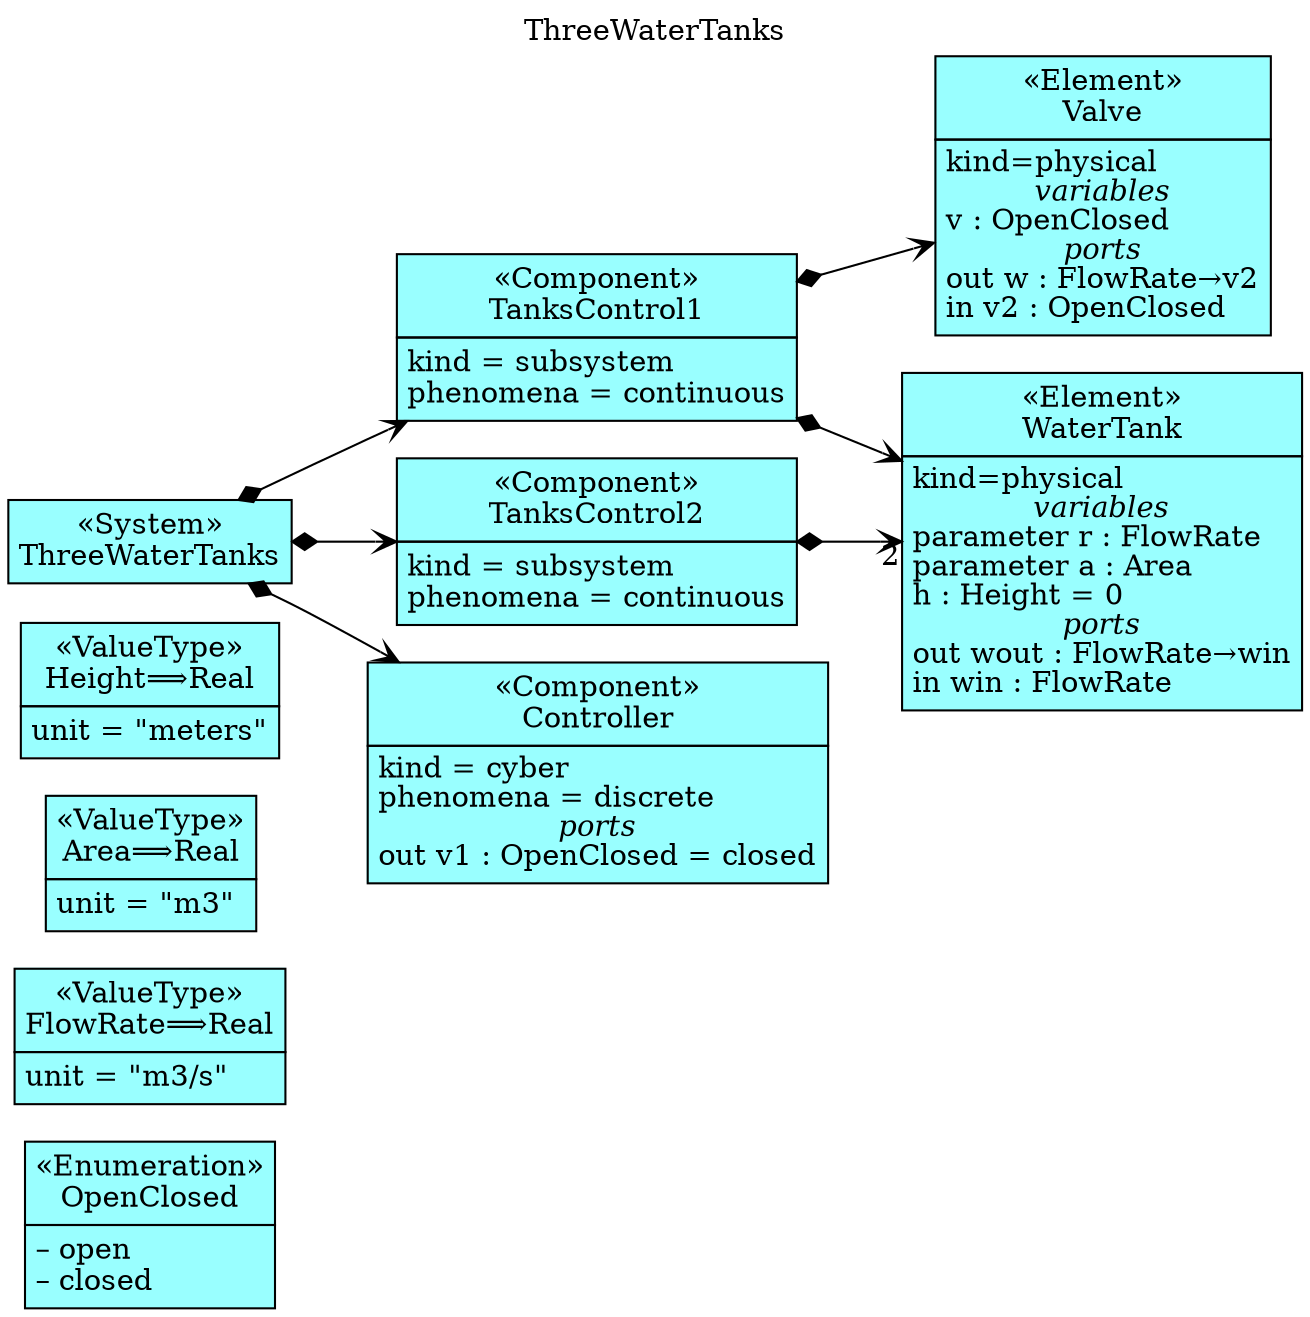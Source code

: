 digraph {
compound=true;
rankdir=LR;
label=ThreeWaterTanks;
labelloc=t;
OpenClosed [shape=plain,fillcolor="#99FFFF",style = filled,label=<
<table border="0" cellborder="1" cellspacing="0" cellpadding="4">
<tr> <td>«Enumeration»<br/>OpenClosed</td></tr><tr><td align="left">– open<br align="left"/>
– closed<br align="left"/>
</td> </tr></table>>];
FlowRate [shape=plain,fillcolor="#99FFFF",style = filled,label=<<table border="0" cellborder="1" cellspacing="0" cellpadding="4">
<tr><td>«ValueType»<br/>FlowRate⟹Real</td> </tr> <tr> <td align="left">
unit = "m3/s"</td> </tr></table>>];
Area [shape=plain,fillcolor="#99FFFF",style = filled,label=<<table border="0" cellborder="1" cellspacing="0" cellpadding="4">
<tr><td>«ValueType»<br/>Area⟹Real</td> </tr> <tr> <td align="left">
unit = "m3"</td> </tr></table>>];
Height [shape=plain,fillcolor="#99FFFF",style = filled,label=<<table border="0" cellborder="1" cellspacing="0" cellpadding="4">
<tr><td>«ValueType»<br/>Height⟹Real</td> </tr> <tr> <td align="left">
unit = "meters"</td> </tr></table>>];
ThreeWaterTanks_Block [shape=plain,fillcolor="#99FFFF",style = filled,label=<
<table border="0" cellborder="1" cellspacing="0" cellpadding="4">
<tr> <td>«System»<br/>ThreeWaterTanks</td> </tr></table>>];TanksControl1_Block [shape=plain,fillcolor="#99FFFF",style = filled,label=<
<table border="0" cellborder="1" cellspacing="0" cellpadding="4">
<tr><td>«Component»<br/>TanksControl1</td> </tr> <tr> <td align="left">
kind = subsystem<br align="left"/>phenomena = continuous<br align="left"/>
</td> </tr></table>>];
TanksControl2_Block [shape=plain,fillcolor="#99FFFF",style = filled,label=<
<table border="0" cellborder="1" cellspacing="0" cellpadding="4">
<tr><td>«Component»<br/>TanksControl2</td> </tr> <tr> <td align="left">
kind = subsystem<br align="left"/>phenomena = continuous<br align="left"/>
</td> </tr></table>>];
Controller_Block [shape=plain,fillcolor="#99FFFF",style = filled,label=<
<table border="0" cellborder="1" cellspacing="0" cellpadding="4">
<tr><td>«Component»<br/>Controller</td> </tr> <tr> <td align="left">
kind = cyber<br align="left"/>phenomena = discrete<br align="left"/>
<I>ports</I><br/>
out v1 : OpenClosed = closed<br align="left"/></td> </tr></table>>];
Valve_Block [shape=plain,fillcolor="#99FFFF",style = filled,label=<
<table border="0" cellborder="1" cellspacing="0" cellpadding="4">
<tr><td>«Element»<br/>Valve</td> </tr><tr><td>kind=physical<br align="left"/>
<I>variables</I><br/>
v : OpenClosed<br align="left"/>
<I>ports</I><br/>
out w : FlowRate→v2<br align="left"/>in v2 : OpenClosed<br align="left"/></td> </tr></table>>];
WaterTank_Block [shape=plain,fillcolor="#99FFFF",style = filled,label=<
<table border="0" cellborder="1" cellspacing="0" cellpadding="4">
<tr><td>«Element»<br/>WaterTank</td> </tr><tr><td>kind=physical<br align="left"/>
<I>variables</I><br/>
parameter r : FlowRate<br align="left"/>
parameter a : Area<br align="left"/>
h : Height = 0<br align="left"/>
<I>ports</I><br/>
out wout : FlowRate→win<br align="left"/>in win : FlowRate<br align="left"/></td> </tr></table>>];
ThreeWaterTanks_Block->TanksControl1_Block[arrowhead=vee,arrowtail=diamond,dir=both,headlabel="",taillabel=""];
ThreeWaterTanks_Block->TanksControl2_Block[arrowhead=vee,arrowtail=diamond,dir=both,headlabel="",taillabel=""];
ThreeWaterTanks_Block->Controller_Block[arrowhead=vee,arrowtail=diamond,dir=both,headlabel="",taillabel=""];
TanksControl1_Block->Valve_Block[arrowhead=vee,arrowtail=diamond,dir=both,headlabel="",taillabel=""];
TanksControl1_Block->WaterTank_Block[arrowhead=vee,arrowtail=diamond,dir=both,headlabel="",taillabel=""];
TanksControl2_Block->WaterTank_Block[arrowhead=vee,arrowtail=diamond,dir=both,headlabel="2",taillabel=""];
}